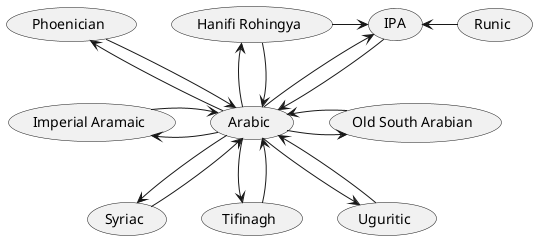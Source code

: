 @startuml
'https://plantuml.com/use-case-diagram

(Arabic) -up-> (Hanifi Rohingya)
(Arabic) <-up- (Hanifi Rohingya)
(Arabic) -up-> (IPA)
(Arabic) <-up- (IPA)
(Runic) -left-> (IPA)
(IPA) <-left- (Hanifi Rohingya)
(Arabic) -up-> (Phoenician)
(Arabic) <-up- (Phoenician)
(Arabic) -> (Old South Arabian)
(Arabic) <- (Old South Arabian)
(Arabic) -left-> (Imperial Aramaic)
(Arabic) <-left- (Imperial Aramaic)
(Arabic) --> (Syriac)
(Arabic) <-- (Syriac)
(Arabic) --> (Tifinagh)
(Arabic) <-- (Tifinagh)
(Arabic) --> (Uguritic)
(Arabic) <-- (Uguritic)

@enduml
